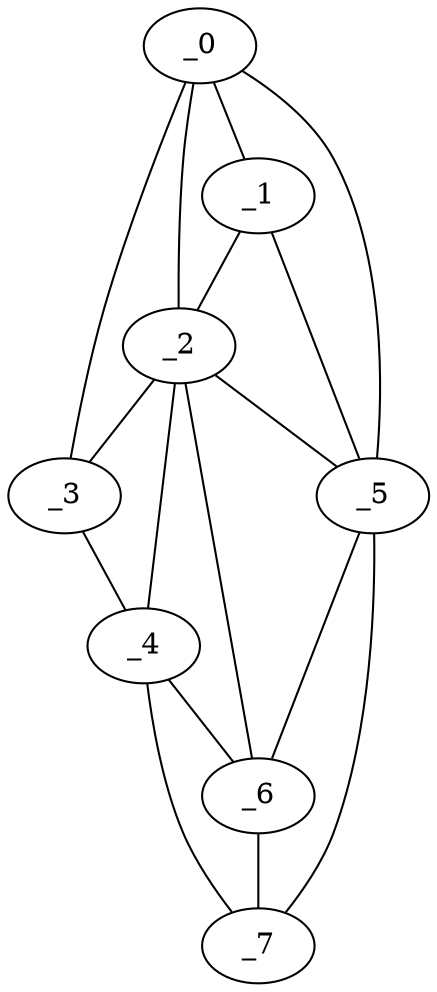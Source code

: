 graph "obj65__165.gxl" {
	_0	 [x=13,
		y=12];
	_1	 [x=21,
		y=23];
	_0 -- _1	 [valence=2];
	_2	 [x=22,
		y=28];
	_0 -- _2	 [valence=1];
	_3	 [x=26,
		y=125];
	_0 -- _3	 [valence=1];
	_5	 [x=108,
		y=3];
	_0 -- _5	 [valence=1];
	_1 -- _2	 [valence=1];
	_1 -- _5	 [valence=2];
	_2 -- _3	 [valence=1];
	_4	 [x=107,
		y=117];
	_2 -- _4	 [valence=2];
	_2 -- _5	 [valence=2];
	_6	 [x=115,
		y=22];
	_2 -- _6	 [valence=1];
	_3 -- _4	 [valence=1];
	_4 -- _6	 [valence=1];
	_7	 [x=117,
		y=13];
	_4 -- _7	 [valence=1];
	_5 -- _6	 [valence=2];
	_5 -- _7	 [valence=1];
	_6 -- _7	 [valence=2];
}
